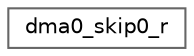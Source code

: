 digraph "Graphical Class Hierarchy"
{
 // LATEX_PDF_SIZE
  bgcolor="transparent";
  edge [fontname=Helvetica,fontsize=10,labelfontname=Helvetica,labelfontsize=10];
  node [fontname=Helvetica,fontsize=10,shape=box,height=0.2,width=0.4];
  rankdir="LR";
  Node0 [id="Node000000",label="dma0_skip0_r",height=0.2,width=0.4,color="grey40", fillcolor="white", style="filled",URL="$structdma0__skip0__r.html",tooltip=" "];
}
